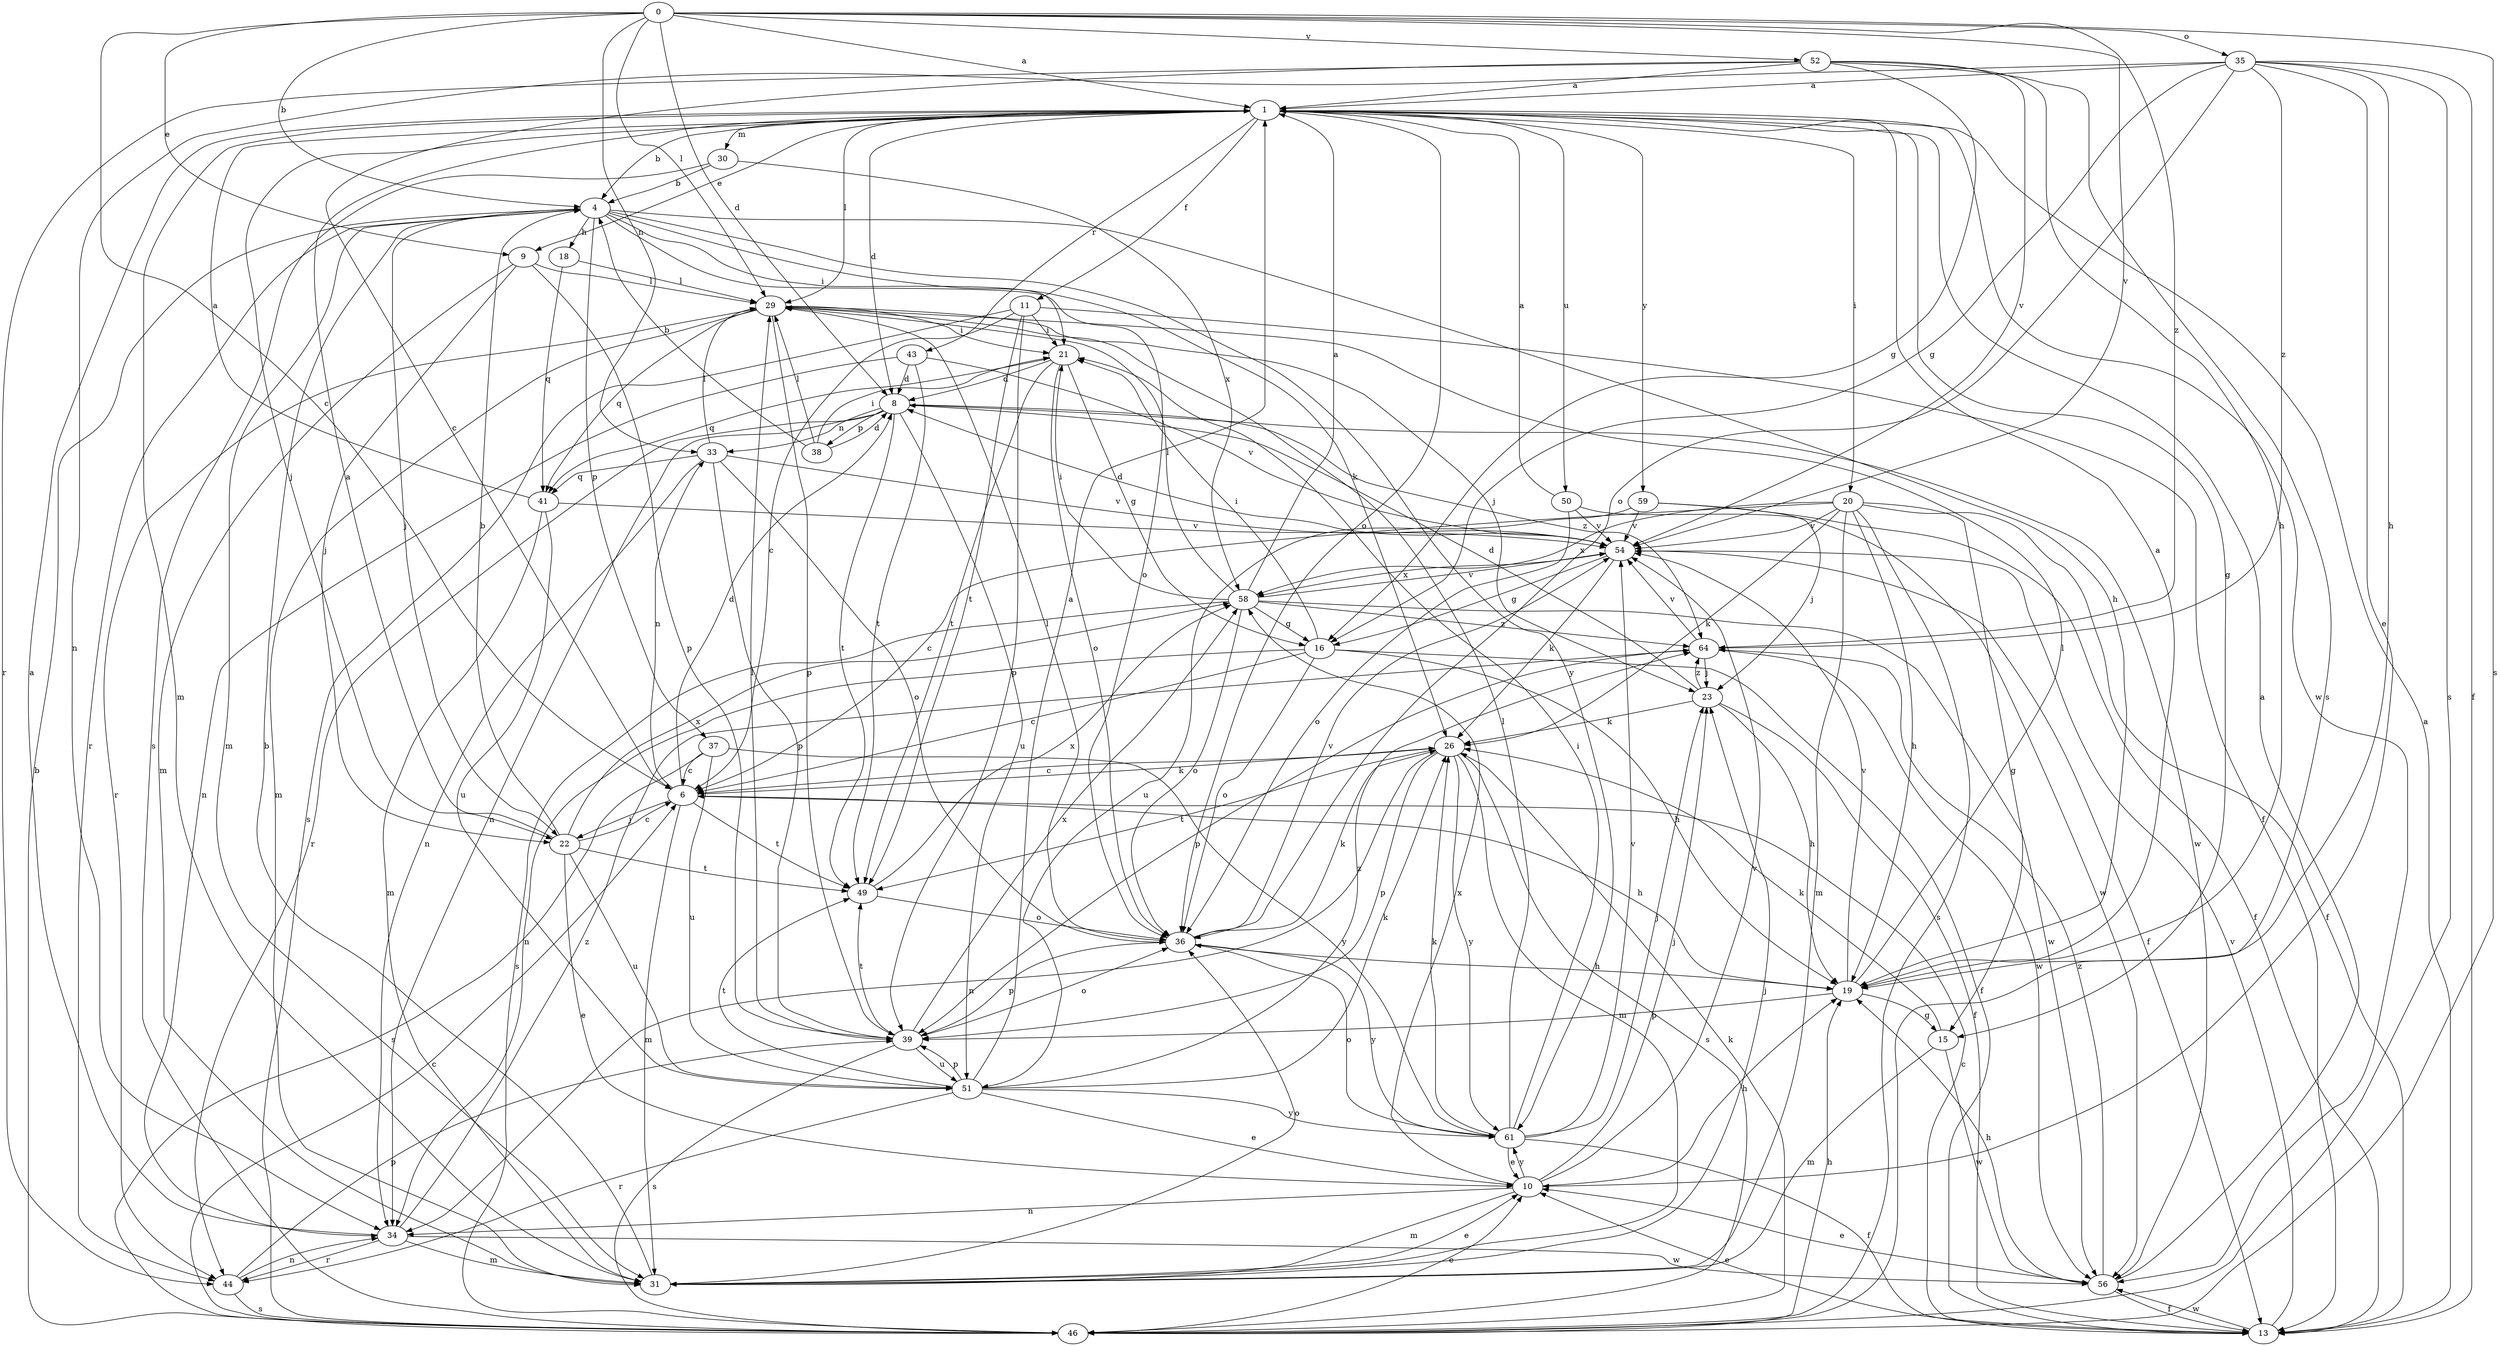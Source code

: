 strict digraph  {
0;
1;
4;
6;
8;
9;
10;
11;
13;
15;
16;
18;
19;
20;
21;
22;
23;
26;
29;
30;
31;
33;
34;
35;
36;
37;
38;
39;
41;
43;
44;
46;
49;
50;
51;
52;
54;
56;
58;
59;
61;
64;
0 -> 1  [label=a];
0 -> 4  [label=b];
0 -> 6  [label=c];
0 -> 8  [label=d];
0 -> 9  [label=e];
0 -> 29  [label=l];
0 -> 33  [label=n];
0 -> 35  [label=o];
0 -> 46  [label=s];
0 -> 52  [label=v];
0 -> 54  [label=v];
0 -> 64  [label=z];
1 -> 4  [label=b];
1 -> 8  [label=d];
1 -> 9  [label=e];
1 -> 11  [label=f];
1 -> 15  [label=g];
1 -> 20  [label=i];
1 -> 22  [label=j];
1 -> 29  [label=l];
1 -> 30  [label=m];
1 -> 31  [label=m];
1 -> 36  [label=o];
1 -> 43  [label=r];
1 -> 50  [label=u];
1 -> 56  [label=w];
1 -> 59  [label=y];
4 -> 18  [label=h];
4 -> 19  [label=h];
4 -> 21  [label=i];
4 -> 22  [label=j];
4 -> 26  [label=k];
4 -> 31  [label=m];
4 -> 36  [label=o];
4 -> 37  [label=p];
4 -> 44  [label=r];
4 -> 61  [label=y];
6 -> 8  [label=d];
6 -> 19  [label=h];
6 -> 22  [label=j];
6 -> 26  [label=k];
6 -> 31  [label=m];
6 -> 33  [label=n];
6 -> 49  [label=t];
8 -> 33  [label=n];
8 -> 34  [label=n];
8 -> 38  [label=p];
8 -> 44  [label=r];
8 -> 49  [label=t];
8 -> 51  [label=u];
8 -> 56  [label=w];
8 -> 64  [label=z];
9 -> 22  [label=j];
9 -> 29  [label=l];
9 -> 31  [label=m];
9 -> 39  [label=p];
10 -> 19  [label=h];
10 -> 23  [label=j];
10 -> 31  [label=m];
10 -> 34  [label=n];
10 -> 54  [label=v];
10 -> 58  [label=x];
10 -> 61  [label=y];
11 -> 6  [label=c];
11 -> 13  [label=f];
11 -> 21  [label=i];
11 -> 39  [label=p];
11 -> 46  [label=s];
11 -> 49  [label=t];
13 -> 1  [label=a];
13 -> 6  [label=c];
13 -> 10  [label=e];
13 -> 54  [label=v];
13 -> 56  [label=w];
15 -> 26  [label=k];
15 -> 31  [label=m];
15 -> 56  [label=w];
16 -> 6  [label=c];
16 -> 13  [label=f];
16 -> 19  [label=h];
16 -> 21  [label=i];
16 -> 34  [label=n];
16 -> 36  [label=o];
18 -> 29  [label=l];
18 -> 41  [label=q];
19 -> 1  [label=a];
19 -> 15  [label=g];
19 -> 29  [label=l];
19 -> 39  [label=p];
19 -> 54  [label=v];
20 -> 6  [label=c];
20 -> 13  [label=f];
20 -> 15  [label=g];
20 -> 19  [label=h];
20 -> 26  [label=k];
20 -> 31  [label=m];
20 -> 46  [label=s];
20 -> 54  [label=v];
20 -> 58  [label=x];
21 -> 8  [label=d];
21 -> 16  [label=g];
21 -> 36  [label=o];
21 -> 41  [label=q];
21 -> 49  [label=t];
22 -> 1  [label=a];
22 -> 4  [label=b];
22 -> 6  [label=c];
22 -> 10  [label=e];
22 -> 49  [label=t];
22 -> 51  [label=u];
22 -> 58  [label=x];
23 -> 8  [label=d];
23 -> 13  [label=f];
23 -> 19  [label=h];
23 -> 26  [label=k];
23 -> 64  [label=z];
26 -> 6  [label=c];
26 -> 31  [label=m];
26 -> 34  [label=n];
26 -> 39  [label=p];
26 -> 46  [label=s];
26 -> 49  [label=t];
26 -> 61  [label=y];
29 -> 21  [label=i];
29 -> 23  [label=j];
29 -> 31  [label=m];
29 -> 39  [label=p];
29 -> 41  [label=q];
29 -> 44  [label=r];
30 -> 4  [label=b];
30 -> 46  [label=s];
30 -> 58  [label=x];
31 -> 4  [label=b];
31 -> 10  [label=e];
31 -> 23  [label=j];
31 -> 36  [label=o];
33 -> 29  [label=l];
33 -> 34  [label=n];
33 -> 36  [label=o];
33 -> 39  [label=p];
33 -> 41  [label=q];
33 -> 54  [label=v];
34 -> 1  [label=a];
34 -> 31  [label=m];
34 -> 44  [label=r];
34 -> 56  [label=w];
34 -> 64  [label=z];
35 -> 1  [label=a];
35 -> 10  [label=e];
35 -> 13  [label=f];
35 -> 16  [label=g];
35 -> 19  [label=h];
35 -> 34  [label=n];
35 -> 36  [label=o];
35 -> 46  [label=s];
35 -> 64  [label=z];
36 -> 19  [label=h];
36 -> 26  [label=k];
36 -> 29  [label=l];
36 -> 39  [label=p];
36 -> 54  [label=v];
36 -> 61  [label=y];
37 -> 6  [label=c];
37 -> 46  [label=s];
37 -> 51  [label=u];
37 -> 61  [label=y];
38 -> 4  [label=b];
38 -> 8  [label=d];
38 -> 21  [label=i];
38 -> 29  [label=l];
39 -> 29  [label=l];
39 -> 36  [label=o];
39 -> 46  [label=s];
39 -> 49  [label=t];
39 -> 51  [label=u];
39 -> 58  [label=x];
41 -> 1  [label=a];
41 -> 31  [label=m];
41 -> 51  [label=u];
41 -> 54  [label=v];
43 -> 8  [label=d];
43 -> 34  [label=n];
43 -> 49  [label=t];
43 -> 54  [label=v];
44 -> 34  [label=n];
44 -> 39  [label=p];
44 -> 46  [label=s];
46 -> 4  [label=b];
46 -> 6  [label=c];
46 -> 10  [label=e];
46 -> 19  [label=h];
46 -> 26  [label=k];
49 -> 36  [label=o];
49 -> 58  [label=x];
50 -> 1  [label=a];
50 -> 36  [label=o];
50 -> 54  [label=v];
50 -> 56  [label=w];
51 -> 1  [label=a];
51 -> 10  [label=e];
51 -> 26  [label=k];
51 -> 39  [label=p];
51 -> 44  [label=r];
51 -> 49  [label=t];
51 -> 61  [label=y];
51 -> 64  [label=z];
52 -> 1  [label=a];
52 -> 6  [label=c];
52 -> 16  [label=g];
52 -> 19  [label=h];
52 -> 44  [label=r];
52 -> 46  [label=s];
52 -> 54  [label=v];
54 -> 8  [label=d];
54 -> 13  [label=f];
54 -> 16  [label=g];
54 -> 26  [label=k];
54 -> 58  [label=x];
56 -> 1  [label=a];
56 -> 10  [label=e];
56 -> 13  [label=f];
56 -> 19  [label=h];
56 -> 64  [label=z];
58 -> 1  [label=a];
58 -> 16  [label=g];
58 -> 21  [label=i];
58 -> 29  [label=l];
58 -> 36  [label=o];
58 -> 46  [label=s];
58 -> 54  [label=v];
58 -> 56  [label=w];
58 -> 64  [label=z];
59 -> 13  [label=f];
59 -> 23  [label=j];
59 -> 51  [label=u];
59 -> 54  [label=v];
61 -> 10  [label=e];
61 -> 13  [label=f];
61 -> 21  [label=i];
61 -> 23  [label=j];
61 -> 26  [label=k];
61 -> 29  [label=l];
61 -> 36  [label=o];
61 -> 54  [label=v];
64 -> 23  [label=j];
64 -> 39  [label=p];
64 -> 54  [label=v];
64 -> 56  [label=w];
}
